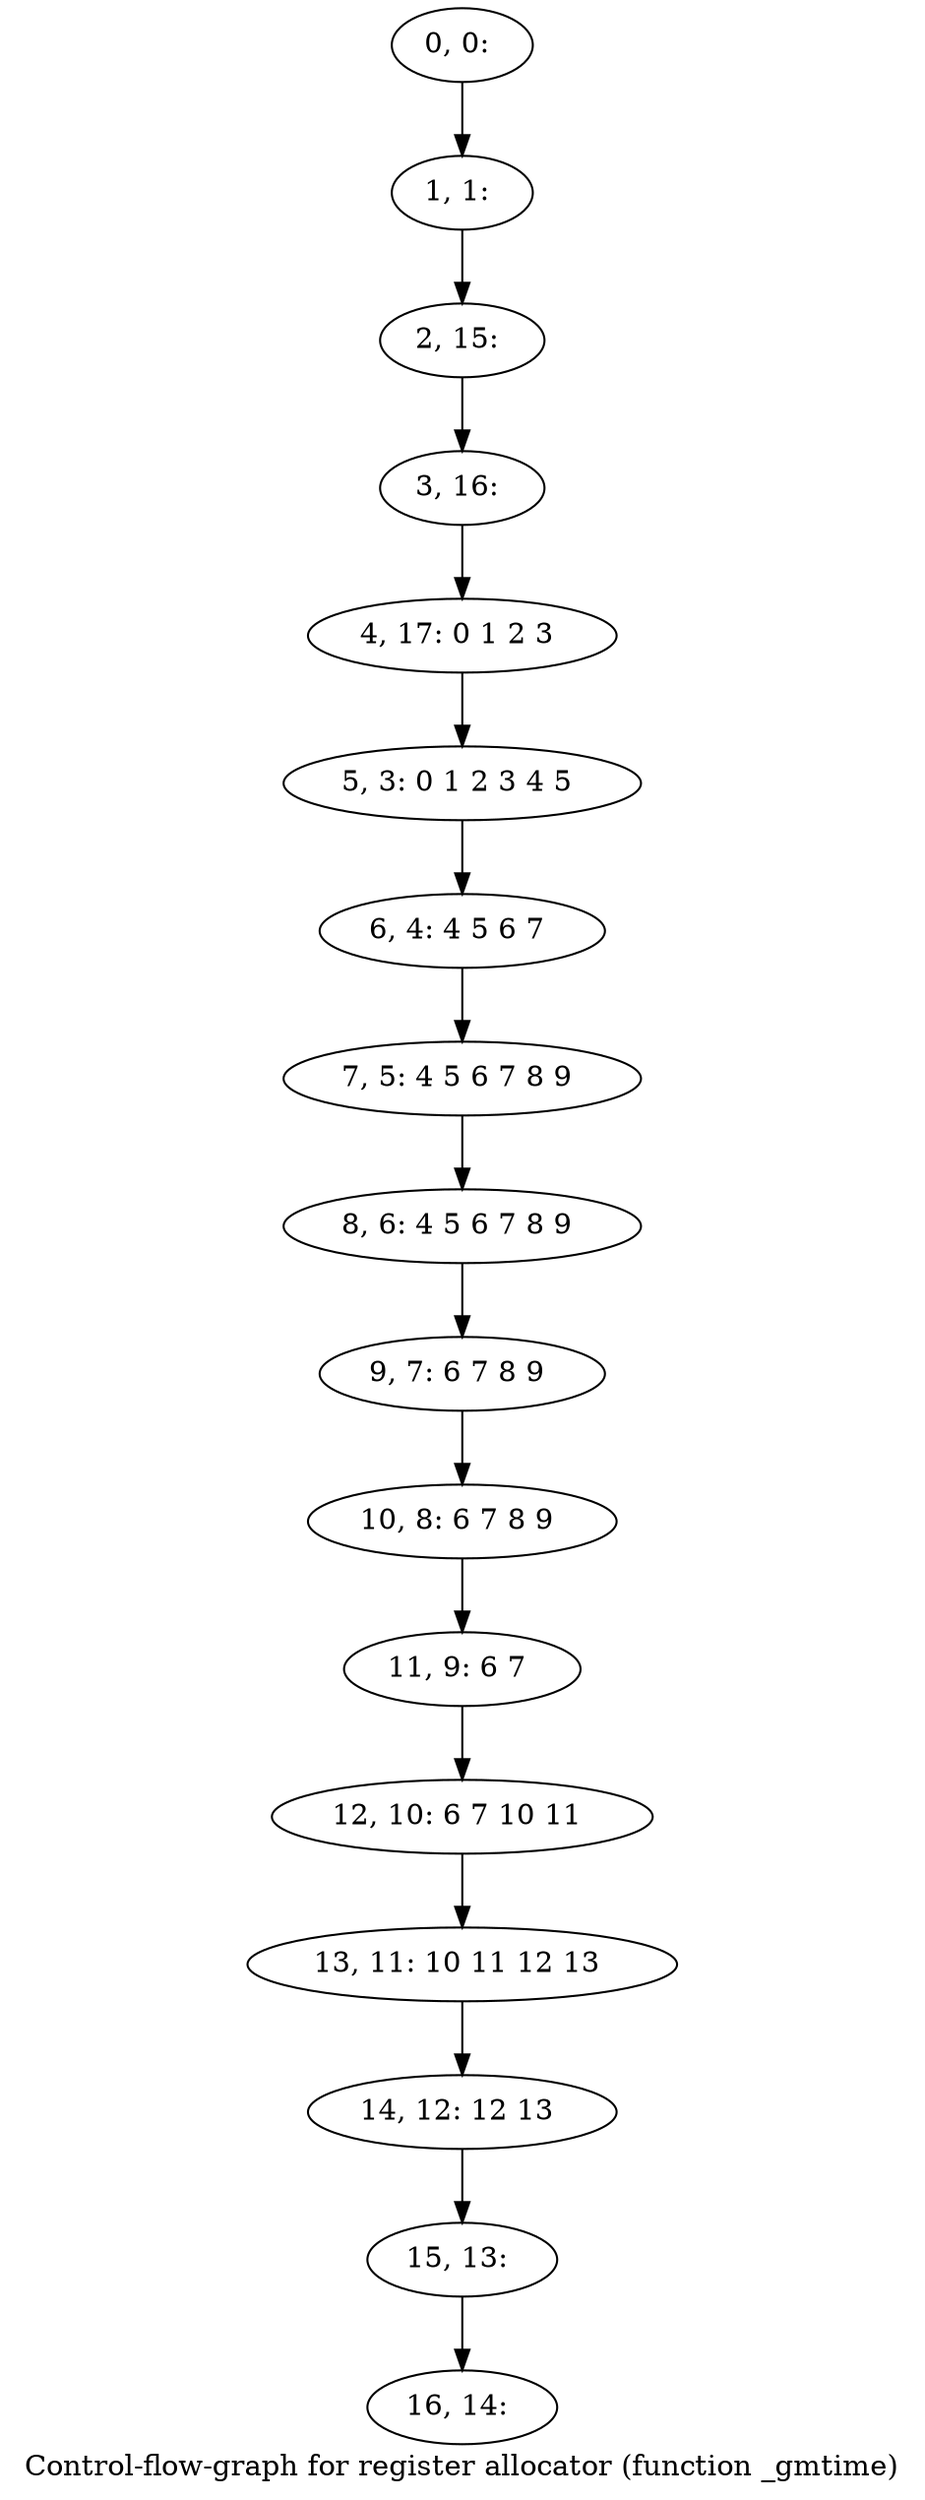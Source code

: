 digraph G {
graph [label="Control-flow-graph for register allocator (function _gmtime)"]
0[label="0, 0: "];
1[label="1, 1: "];
2[label="2, 15: "];
3[label="3, 16: "];
4[label="4, 17: 0 1 2 3 "];
5[label="5, 3: 0 1 2 3 4 5 "];
6[label="6, 4: 4 5 6 7 "];
7[label="7, 5: 4 5 6 7 8 9 "];
8[label="8, 6: 4 5 6 7 8 9 "];
9[label="9, 7: 6 7 8 9 "];
10[label="10, 8: 6 7 8 9 "];
11[label="11, 9: 6 7 "];
12[label="12, 10: 6 7 10 11 "];
13[label="13, 11: 10 11 12 13 "];
14[label="14, 12: 12 13 "];
15[label="15, 13: "];
16[label="16, 14: "];
0->1 ;
1->2 ;
2->3 ;
3->4 ;
4->5 ;
5->6 ;
6->7 ;
7->8 ;
8->9 ;
9->10 ;
10->11 ;
11->12 ;
12->13 ;
13->14 ;
14->15 ;
15->16 ;
}
